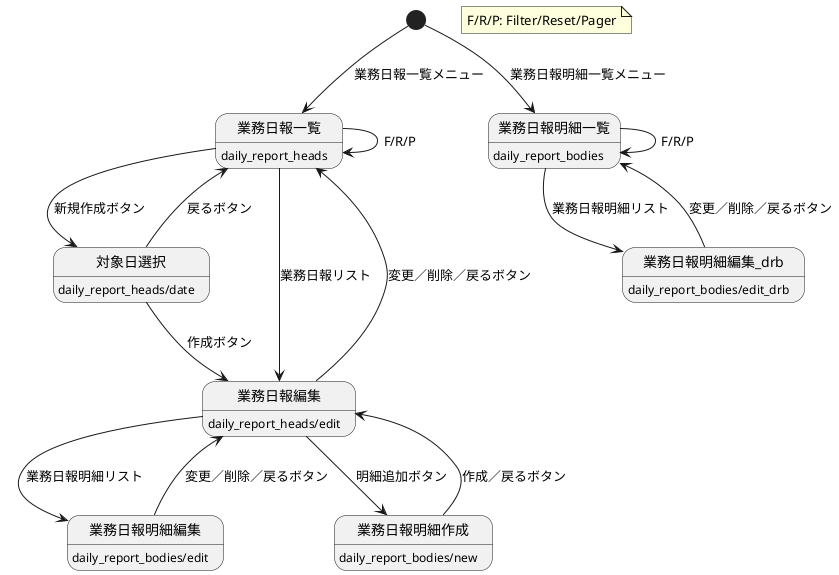 @startuml 業務日報
[*] --> 業務日報一覧: 業務日報一覧メニュー

業務日報一覧 --> 対象日選択: 新規作成ボタン
対象日選択 --> 業務日報一覧: 戻るボタン
対象日選択 --> 業務日報編集: 作成ボタン

業務日報一覧 --> 業務日報編集: 業務日報リスト
業務日報編集 --> 業務日報一覧: 変更／削除／戻るボタン

業務日報編集 --> 業務日報明細編集: 業務日報明細リスト
業務日報明細編集 --> 業務日報編集: 変更／削除／戻るボタン

業務日報編集 --> 業務日報明細作成: 明細追加ボタン
業務日報明細作成 --> 業務日報編集: 作成／戻るボタン

業務日報一覧 --> 業務日報一覧: F/R/P

[*] --> 業務日報明細一覧: 業務日報明細一覧メニュー

業務日報明細一覧 --> 業務日報明細編集_drb: 業務日報明細リスト
業務日報明細編集_drb --> 業務日報明細一覧: 変更／削除／戻るボタン

業務日報明細一覧 --> 業務日報明細一覧: F/R/P

業務日報一覧: daily_report_heads
対象日選択: daily_report_heads/date
業務日報編集: daily_report_heads/edit
業務日報明細一覧: daily_report_bodies
業務日報明細編集: daily_report_bodies/edit
業務日報明細編集_drb: daily_report_bodies/edit_drb
業務日報明細作成: daily_report_bodies/new

note "F/R/P: Filter/Reset/Pager" as Note1
@enduml

